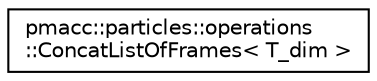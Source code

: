 digraph "Graphical Class Hierarchy"
{
 // LATEX_PDF_SIZE
  edge [fontname="Helvetica",fontsize="10",labelfontname="Helvetica",labelfontsize="10"];
  node [fontname="Helvetica",fontsize="10",shape=record];
  rankdir="LR";
  Node0 [label="pmacc::particles::operations\l::ConcatListOfFrames\< T_dim \>",height=0.2,width=0.4,color="black", fillcolor="white", style="filled",URL="$structpmacc_1_1particles_1_1operations_1_1_concat_list_of_frames.html",tooltip="Copy Particles to a Single Frame."];
}
